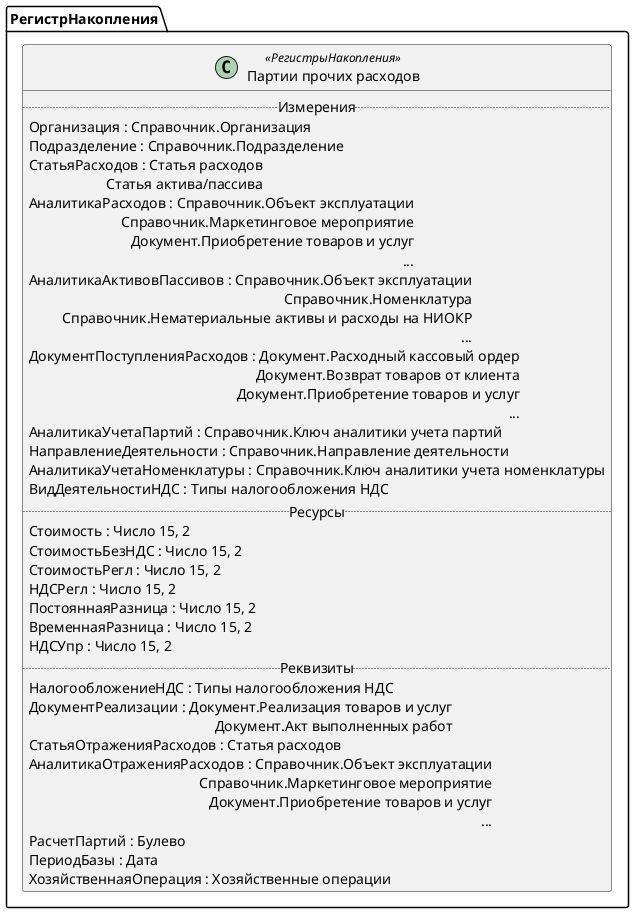 ﻿@startuml ПартииПрочихРасходов
'!include templates.wsd
'..\include templates.wsd
class РегистрНакопления.ПартииПрочихРасходов as "Партии прочих расходов" <<РегистрыНакопления>>
{
..Измерения..
Организация : Справочник.Организация
Подразделение : Справочник.Подразделение
СтатьяРасходов : Статья расходов\rСтатья актива/пассива
АналитикаРасходов : Справочник.Объект эксплуатации\rСправочник.Маркетинговое мероприятие\rДокумент.Приобретение товаров и услуг\r...
АналитикаАктивовПассивов : Справочник.Объект эксплуатации\rСправочник.Номенклатура\rСправочник.Нематериальные активы и расходы на НИОКР\r...
ДокументПоступленияРасходов : Документ.Расходный кассовый ордер\rДокумент.Возврат товаров от клиента\rДокумент.Приобретение товаров и услуг\r...
АналитикаУчетаПартий : Справочник.Ключ аналитики учета партий
НаправлениеДеятельности : Справочник.Направление деятельности
АналитикаУчетаНоменклатуры : Справочник.Ключ аналитики учета номенклатуры
ВидДеятельностиНДС : Типы налогообложения НДС
..Ресурсы..
Стоимость : Число 15, 2
СтоимостьБезНДС : Число 15, 2
СтоимостьРегл : Число 15, 2
НДСРегл : Число 15, 2
ПостояннаяРазница : Число 15, 2
ВременнаяРазница : Число 15, 2
НДСУпр : Число 15, 2
..Реквизиты..
НалогообложениеНДС : Типы налогообложения НДС
ДокументРеализации : Документ.Реализация товаров и услуг\rДокумент.Акт выполненных работ
СтатьяОтраженияРасходов : Статья расходов
АналитикаОтраженияРасходов : Справочник.Объект эксплуатации\rСправочник.Маркетинговое мероприятие\rДокумент.Приобретение товаров и услуг\r...
РасчетПартий : Булево
ПериодБазы : Дата
ХозяйственнаяОперация : Хозяйственные операции
}
@enduml
